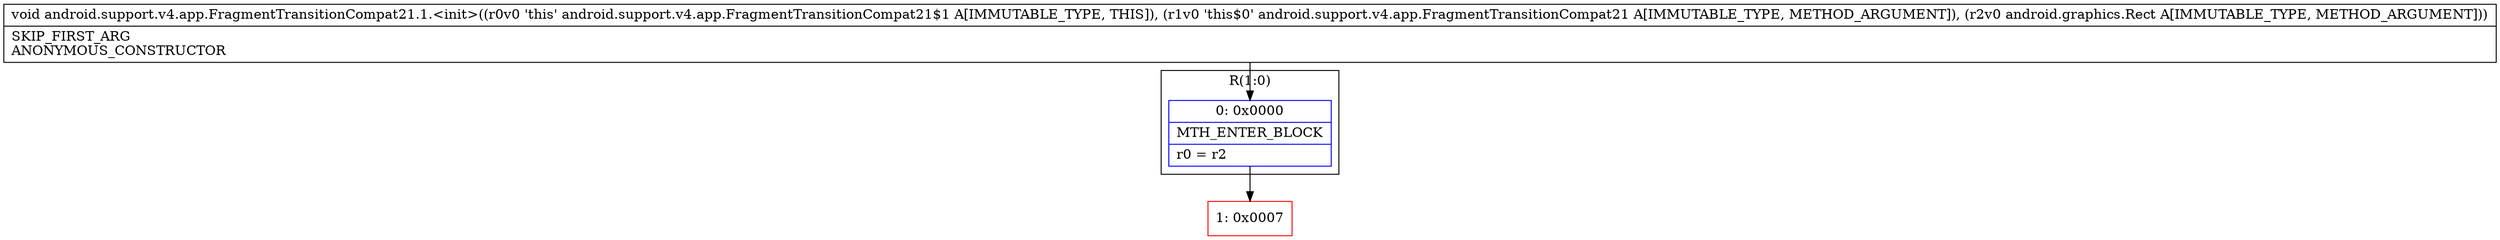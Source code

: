 digraph "CFG forandroid.support.v4.app.FragmentTransitionCompat21.1.\<init\>(Landroid\/support\/v4\/app\/FragmentTransitionCompat21;Landroid\/graphics\/Rect;)V" {
subgraph cluster_Region_1710927553 {
label = "R(1:0)";
node [shape=record,color=blue];
Node_0 [shape=record,label="{0\:\ 0x0000|MTH_ENTER_BLOCK\l|r0 = r2\l}"];
}
Node_1 [shape=record,color=red,label="{1\:\ 0x0007}"];
MethodNode[shape=record,label="{void android.support.v4.app.FragmentTransitionCompat21.1.\<init\>((r0v0 'this' android.support.v4.app.FragmentTransitionCompat21$1 A[IMMUTABLE_TYPE, THIS]), (r1v0 'this$0' android.support.v4.app.FragmentTransitionCompat21 A[IMMUTABLE_TYPE, METHOD_ARGUMENT]), (r2v0 android.graphics.Rect A[IMMUTABLE_TYPE, METHOD_ARGUMENT]))  | SKIP_FIRST_ARG\lANONYMOUS_CONSTRUCTOR\l}"];
MethodNode -> Node_0;
Node_0 -> Node_1;
}

